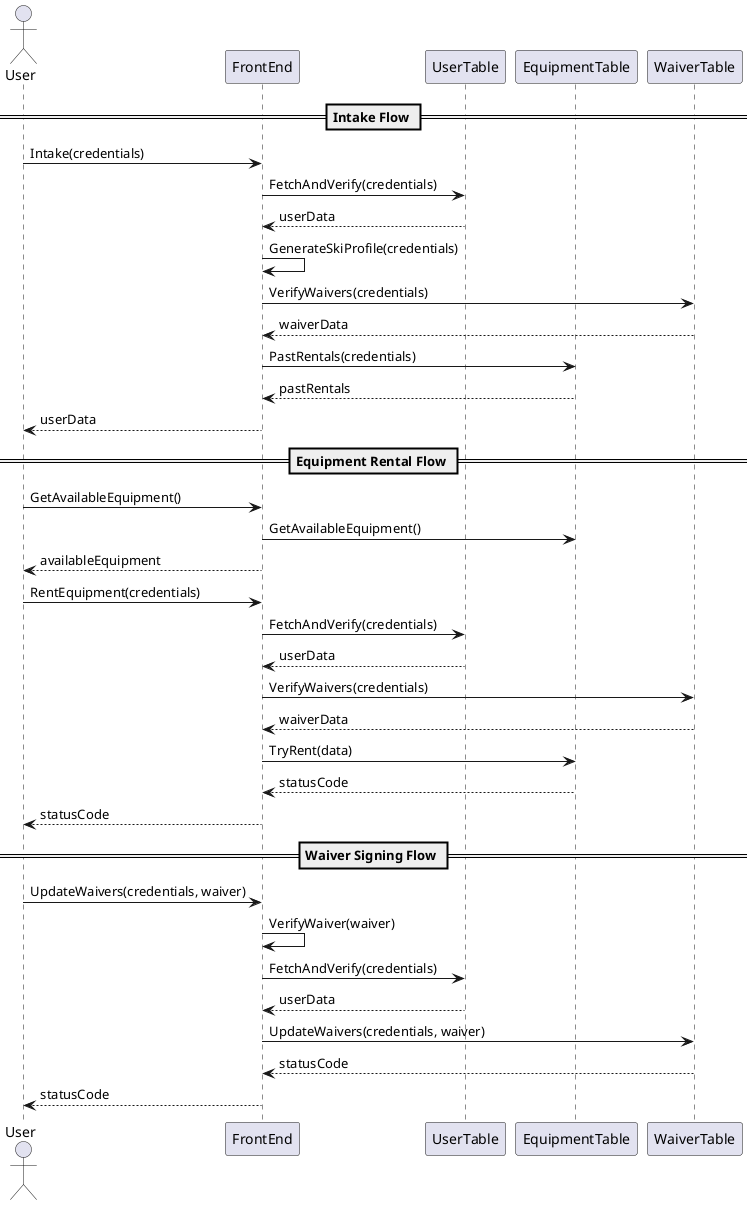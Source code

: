 @startuml RentalSequenceDesign
actor User
participant FrontEnd
participant UserTable
participant EquipmentTable
participant WaiverTable

== Intake Flow ==
User -> FrontEnd : Intake(credentials)

FrontEnd -> UserTable : FetchAndVerify(credentials)
UserTable --> FrontEnd : userData

FrontEnd -> FrontEnd : GenerateSkiProfile(credentials)

FrontEnd -> WaiverTable : VerifyWaivers(credentials)
WaiverTable --> FrontEnd : waiverData

FrontEnd -> EquipmentTable : PastRentals(credentials)
EquipmentTable --> FrontEnd : pastRentals

FrontEnd --> User : userData


== Equipment Rental Flow ==
User -> FrontEnd : GetAvailableEquipment()

FrontEnd -> EquipmentTable : GetAvailableEquipment()
FrontEnd --> User : availableEquipment

User -> FrontEnd : RentEquipment(credentials)

FrontEnd -> UserTable : FetchAndVerify(credentials)
UserTable --> FrontEnd : userData

FrontEnd -> WaiverTable : VerifyWaivers(credentials)
WaiverTable --> FrontEnd : waiverData

FrontEnd -> EquipmentTable : TryRent(data)
EquipmentTable --> FrontEnd : statusCode

FrontEnd --> User : statusCode


== Waiver Signing Flow ==
User -> FrontEnd : UpdateWaivers(credentials, waiver)

FrontEnd -> FrontEnd : VerifyWaiver(waiver)

FrontEnd -> UserTable : FetchAndVerify(credentials)
UserTable --> FrontEnd : userData

FrontEnd -> WaiverTable : UpdateWaivers(credentials, waiver)
WaiverTable --> FrontEnd : statusCode

FrontEnd --> User : statusCode
@enduml
